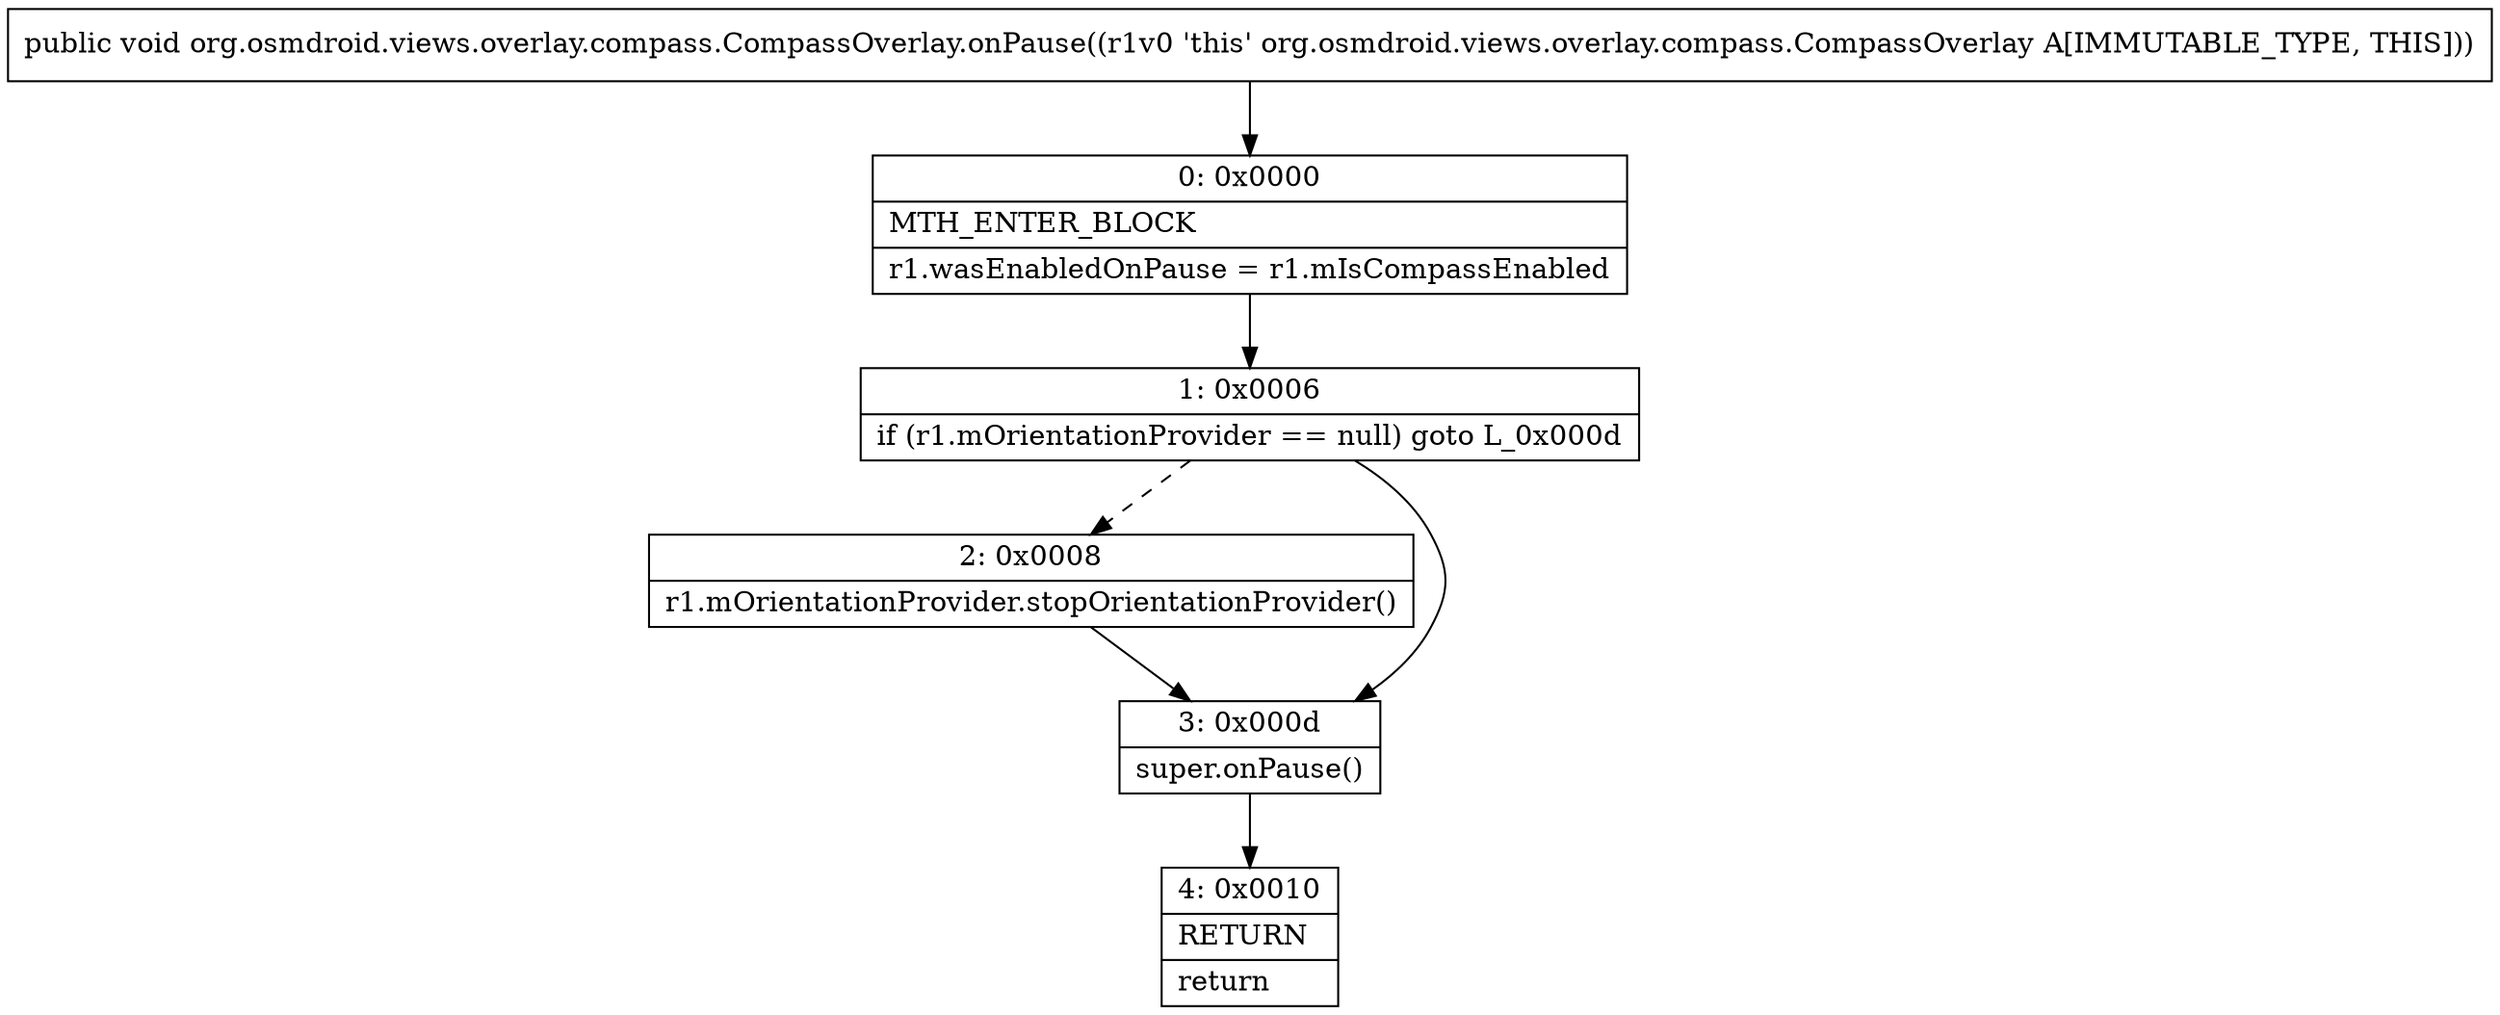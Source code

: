 digraph "CFG fororg.osmdroid.views.overlay.compass.CompassOverlay.onPause()V" {
Node_0 [shape=record,label="{0\:\ 0x0000|MTH_ENTER_BLOCK\l|r1.wasEnabledOnPause = r1.mIsCompassEnabled\l}"];
Node_1 [shape=record,label="{1\:\ 0x0006|if (r1.mOrientationProvider == null) goto L_0x000d\l}"];
Node_2 [shape=record,label="{2\:\ 0x0008|r1.mOrientationProvider.stopOrientationProvider()\l}"];
Node_3 [shape=record,label="{3\:\ 0x000d|super.onPause()\l}"];
Node_4 [shape=record,label="{4\:\ 0x0010|RETURN\l|return\l}"];
MethodNode[shape=record,label="{public void org.osmdroid.views.overlay.compass.CompassOverlay.onPause((r1v0 'this' org.osmdroid.views.overlay.compass.CompassOverlay A[IMMUTABLE_TYPE, THIS])) }"];
MethodNode -> Node_0;
Node_0 -> Node_1;
Node_1 -> Node_2[style=dashed];
Node_1 -> Node_3;
Node_2 -> Node_3;
Node_3 -> Node_4;
}

